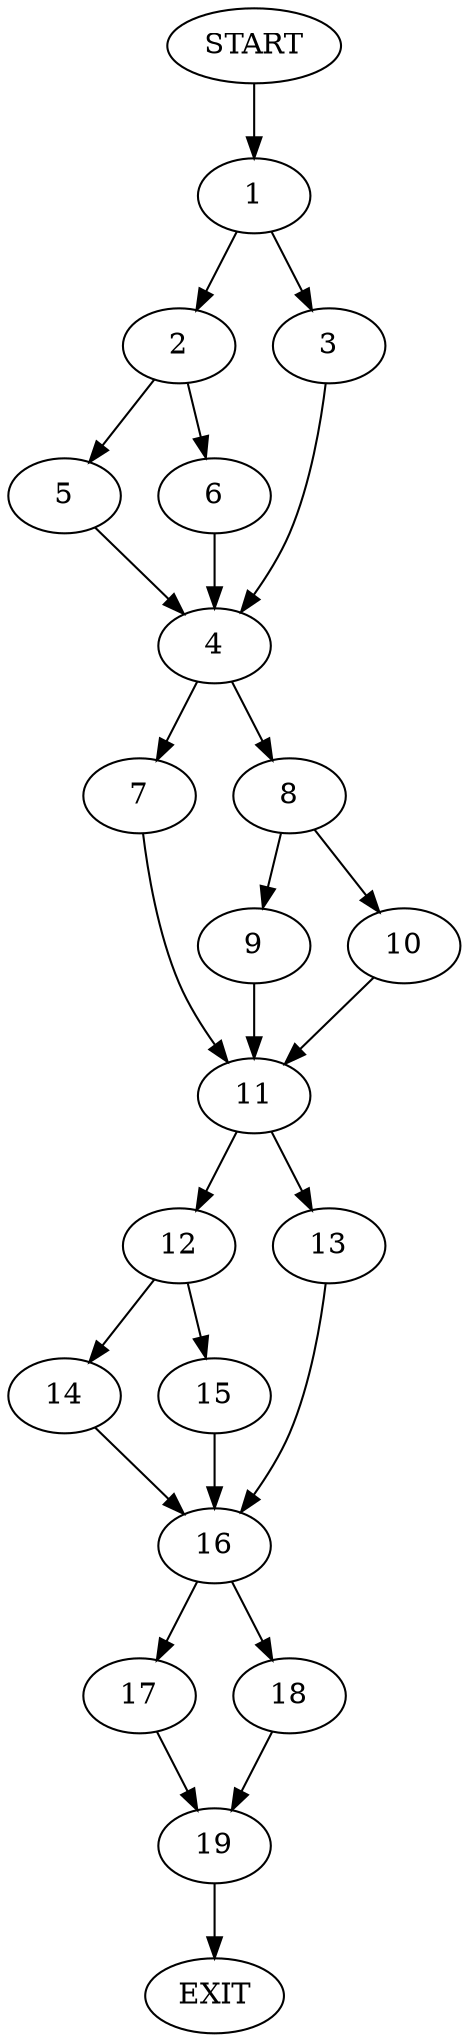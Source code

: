 digraph {
0 [label="START"]
20 [label="EXIT"]
0 -> 1
1 -> 2
1 -> 3
3 -> 4
2 -> 5
2 -> 6
4 -> 7
4 -> 8
5 -> 4
6 -> 4
8 -> 9
8 -> 10
7 -> 11
11 -> 12
11 -> 13
10 -> 11
9 -> 11
12 -> 14
12 -> 15
13 -> 16
16 -> 17
16 -> 18
15 -> 16
14 -> 16
18 -> 19
17 -> 19
19 -> 20
}
